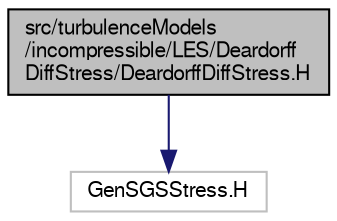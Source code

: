digraph "src/turbulenceModels/incompressible/LES/DeardorffDiffStress/DeardorffDiffStress.H"
{
  bgcolor="transparent";
  edge [fontname="FreeSans",fontsize="10",labelfontname="FreeSans",labelfontsize="10"];
  node [fontname="FreeSans",fontsize="10",shape=record];
  Node0 [label="src/turbulenceModels\l/incompressible/LES/Deardorff\lDiffStress/DeardorffDiffStress.H",height=0.2,width=0.4,color="black", fillcolor="grey75", style="filled", fontcolor="black"];
  Node0 -> Node1 [color="midnightblue",fontsize="10",style="solid",fontname="FreeSans"];
  Node1 [label="GenSGSStress.H",height=0.2,width=0.4,color="grey75"];
}
